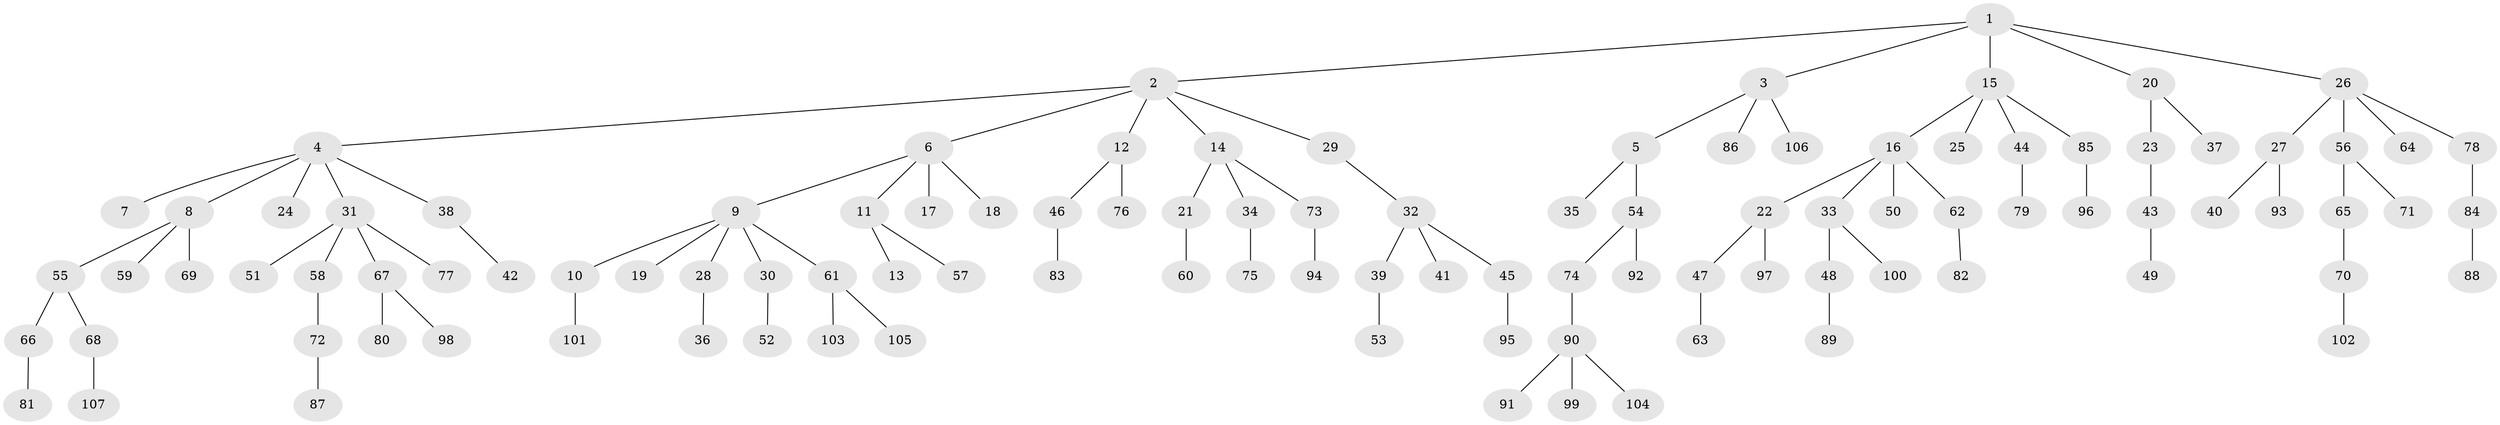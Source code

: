 // coarse degree distribution, {7: 0.0273972602739726, 9: 0.0136986301369863, 8: 0.0273972602739726, 2: 0.2191780821917808, 1: 0.6027397260273972, 4: 0.0136986301369863, 3: 0.0684931506849315, 5: 0.0273972602739726}
// Generated by graph-tools (version 1.1) at 2025/52/02/27/25 19:52:12]
// undirected, 107 vertices, 106 edges
graph export_dot {
graph [start="1"]
  node [color=gray90,style=filled];
  1;
  2;
  3;
  4;
  5;
  6;
  7;
  8;
  9;
  10;
  11;
  12;
  13;
  14;
  15;
  16;
  17;
  18;
  19;
  20;
  21;
  22;
  23;
  24;
  25;
  26;
  27;
  28;
  29;
  30;
  31;
  32;
  33;
  34;
  35;
  36;
  37;
  38;
  39;
  40;
  41;
  42;
  43;
  44;
  45;
  46;
  47;
  48;
  49;
  50;
  51;
  52;
  53;
  54;
  55;
  56;
  57;
  58;
  59;
  60;
  61;
  62;
  63;
  64;
  65;
  66;
  67;
  68;
  69;
  70;
  71;
  72;
  73;
  74;
  75;
  76;
  77;
  78;
  79;
  80;
  81;
  82;
  83;
  84;
  85;
  86;
  87;
  88;
  89;
  90;
  91;
  92;
  93;
  94;
  95;
  96;
  97;
  98;
  99;
  100;
  101;
  102;
  103;
  104;
  105;
  106;
  107;
  1 -- 2;
  1 -- 3;
  1 -- 15;
  1 -- 20;
  1 -- 26;
  2 -- 4;
  2 -- 6;
  2 -- 12;
  2 -- 14;
  2 -- 29;
  3 -- 5;
  3 -- 86;
  3 -- 106;
  4 -- 7;
  4 -- 8;
  4 -- 24;
  4 -- 31;
  4 -- 38;
  5 -- 35;
  5 -- 54;
  6 -- 9;
  6 -- 11;
  6 -- 17;
  6 -- 18;
  8 -- 55;
  8 -- 59;
  8 -- 69;
  9 -- 10;
  9 -- 19;
  9 -- 28;
  9 -- 30;
  9 -- 61;
  10 -- 101;
  11 -- 13;
  11 -- 57;
  12 -- 46;
  12 -- 76;
  14 -- 21;
  14 -- 34;
  14 -- 73;
  15 -- 16;
  15 -- 25;
  15 -- 44;
  15 -- 85;
  16 -- 22;
  16 -- 33;
  16 -- 50;
  16 -- 62;
  20 -- 23;
  20 -- 37;
  21 -- 60;
  22 -- 47;
  22 -- 97;
  23 -- 43;
  26 -- 27;
  26 -- 56;
  26 -- 64;
  26 -- 78;
  27 -- 40;
  27 -- 93;
  28 -- 36;
  29 -- 32;
  30 -- 52;
  31 -- 51;
  31 -- 58;
  31 -- 67;
  31 -- 77;
  32 -- 39;
  32 -- 41;
  32 -- 45;
  33 -- 48;
  33 -- 100;
  34 -- 75;
  38 -- 42;
  39 -- 53;
  43 -- 49;
  44 -- 79;
  45 -- 95;
  46 -- 83;
  47 -- 63;
  48 -- 89;
  54 -- 74;
  54 -- 92;
  55 -- 66;
  55 -- 68;
  56 -- 65;
  56 -- 71;
  58 -- 72;
  61 -- 103;
  61 -- 105;
  62 -- 82;
  65 -- 70;
  66 -- 81;
  67 -- 80;
  67 -- 98;
  68 -- 107;
  70 -- 102;
  72 -- 87;
  73 -- 94;
  74 -- 90;
  78 -- 84;
  84 -- 88;
  85 -- 96;
  90 -- 91;
  90 -- 99;
  90 -- 104;
}

